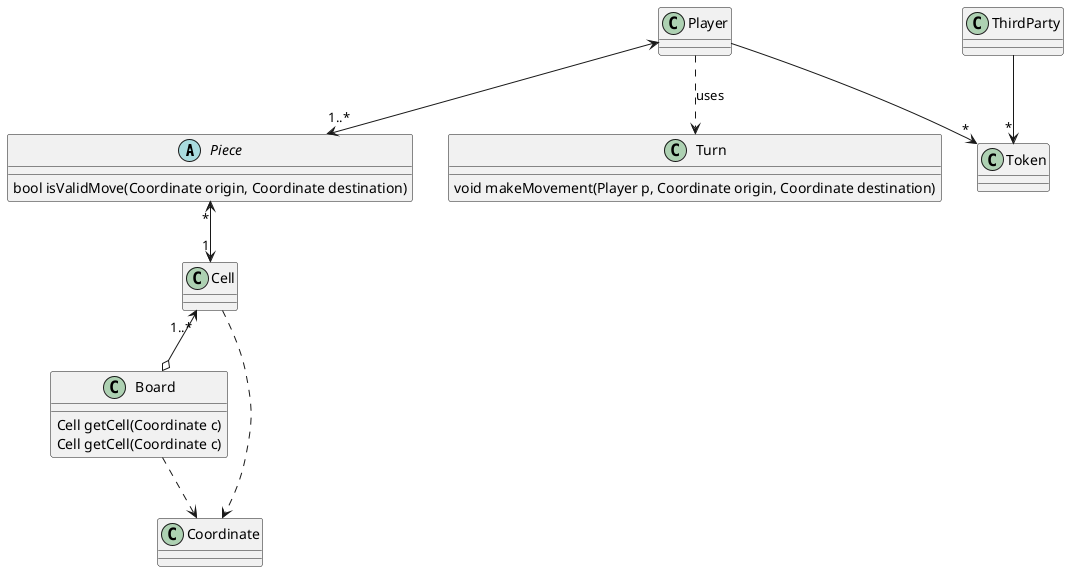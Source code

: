 Game
Board
Cell
Player
Turn
Piece
Token
ThirdParty
Coordinate

@startuml

abstract class Piece {
    bool isValidMove(Coordinate origin, Coordinate destination)
}
class Board {
    Cell getCell(Coordinate c)
}
class Turn {
    void makeMovement(Player p, Coordinate origin, Coordinate destination)
}

ThirdParty --> "*" Token
Player --> "*" Token
Player <--> "1..*" Piece
Player ..> Turn : uses
Piece "*" <--> "1" Cell
Cell ..> Coordinate
Cell "1..*" <--o Board
Board ..> Coordinate

Board : Cell getCell(Coordinate c)

@enduml